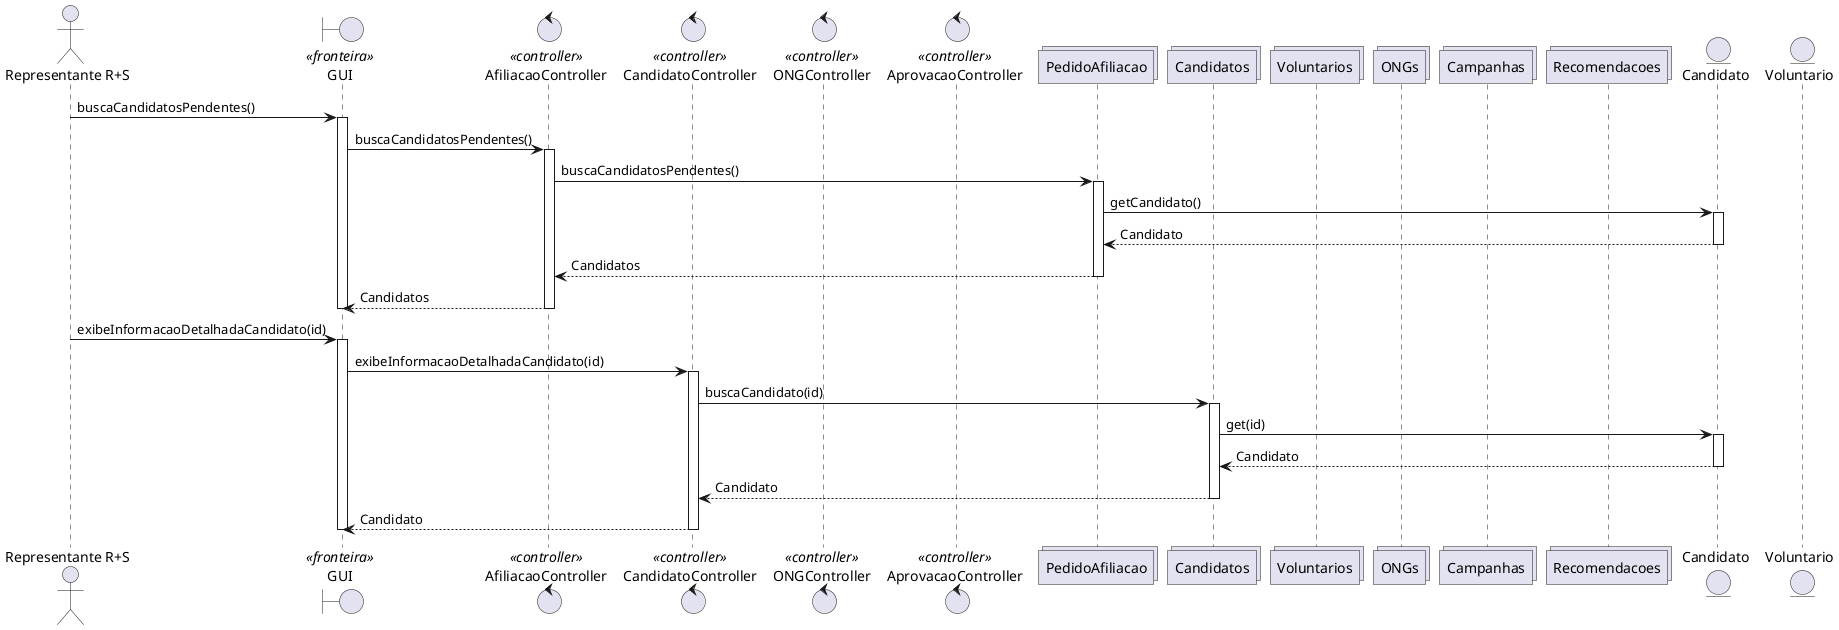 @startuml

actor "Representante R+S" as representante
boundary "GUI" as gui <<fronteira>>
control "AfiliacaoController" as afiliacaoController <<controller>>
control "CandidatoController" as candidatoController <<controller>>
control "ONGController" as ongController<<controller>>
control "AprovacaoController" as aprovacaoController<<controller>>
collections "PedidoAfiliacao" as pedidoAfiliacao
collections "Candidatos" as candidatos
collections "Voluntarios" as voluntarios
collections "ONGs" as ongs
collections "Campanhas" as campanhas
collections "Recomendacoes" as recomendacoes
entity "Candidato" as candidato
entity "Voluntario" as voluntario


representante -> gui: buscaCandidatosPendentes()
activate gui

    gui -> afiliacaoController: buscaCandidatosPendentes()
    activate afiliacaoController

        afiliacaoController -> pedidoAfiliacao: buscaCandidatosPendentes()
        activate pedidoAfiliacao

            pedidoAfiliacao -> candidato: getCandidato()
            activate candidato
                
                candidato --> pedidoAfiliacao: Candidato

            deactivate candidato

            pedidoAfiliacao --> afiliacaoController: Candidatos

            deactivate pedidoAfiliacao

        afiliacaoController --> gui: Candidatos
        deactivate afiliacaoController

deactivate gui 


representante -> gui: exibeInformacaoDetalhadaCandidato(id)
activate gui

    gui -> candidatoController: exibeInformacaoDetalhadaCandidato(id)
    activate candidatoController

        candidatoController -> candidatos: buscaCandidato(id)
        activate candidatos

            candidatos -> candidato: get(id)
            activate candidato

                candidato --> candidatos: Candidato

            deactivate candidato
            candidatos --> candidatoController: Candidato

        deactivate candidatos
        candidatoController --> gui: Candidato

    deactivate candidatoController

deactivate gui



@enduml